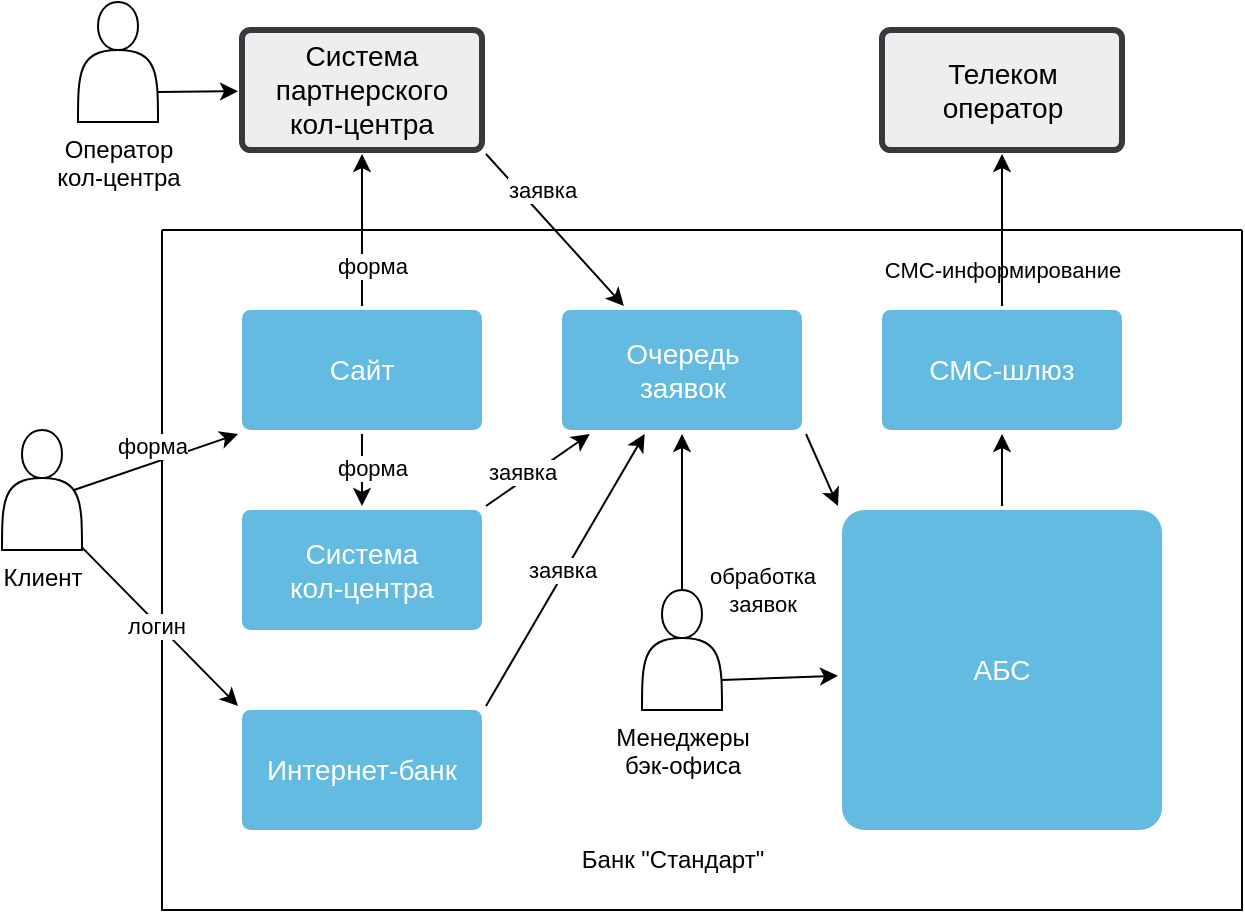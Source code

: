 <mxfile version="27.0.9">
  <diagram id="07fea595-8f29-1299-0266-81d95cde20df" name="Page-1">
    <mxGraphModel dx="1668" dy="107" grid="1" gridSize="10" guides="1" tooltips="1" connect="1" arrows="1" fold="1" page="1" pageScale="1" pageWidth="1169" pageHeight="827" background="#ffffff" math="0" shadow="0">
      <root>
        <mxCell id="0" />
        <mxCell id="1" parent="0" />
        <mxCell id="1JAatFyEM9pdas9NIaGY-383" value="" style="swimlane;startSize=0;swimlaneLine=1;resizable=1;fillStyle=auto;collapsible=0;" vertex="1" parent="1">
          <mxGeometry x="160" y="1120" width="540" height="340" as="geometry">
            <mxRectangle x="160" y="1120" width="50" height="40" as="alternateBounds" />
          </mxGeometry>
        </mxCell>
        <mxCell id="1JAatFyEM9pdas9NIaGY-397" style="rounded=0;orthogonalLoop=1;jettySize=auto;html=1;" edge="1" parent="1JAatFyEM9pdas9NIaGY-383" source="1JAatFyEM9pdas9NIaGY-387" target="1JAatFyEM9pdas9NIaGY-389">
          <mxGeometry relative="1" as="geometry" />
        </mxCell>
        <mxCell id="1JAatFyEM9pdas9NIaGY-387" value="Сайт" style="rounded=1;whiteSpace=wrap;html=1;shadow=0;labelBackgroundColor=none;strokeColor=none;strokeWidth=3;fillColor=#64bbe2;fontFamily=Helvetica;fontSize=14;fontColor=#FFFFFF;align=center;spacing=5;arcSize=7;perimeterSpacing=2;" vertex="1" parent="1JAatFyEM9pdas9NIaGY-383">
          <mxGeometry x="40" y="40" width="120" height="60" as="geometry" />
        </mxCell>
        <mxCell id="1JAatFyEM9pdas9NIaGY-399" style="rounded=0;orthogonalLoop=1;jettySize=auto;html=1;exitX=1;exitY=0;exitDx=0;exitDy=0;" edge="1" parent="1JAatFyEM9pdas9NIaGY-383" source="1JAatFyEM9pdas9NIaGY-389" target="1JAatFyEM9pdas9NIaGY-402">
          <mxGeometry relative="1" as="geometry" />
        </mxCell>
        <mxCell id="1JAatFyEM9pdas9NIaGY-389" value="Система&lt;div&gt;кол-центра&lt;/div&gt;" style="rounded=1;whiteSpace=wrap;html=1;shadow=0;labelBackgroundColor=none;strokeColor=none;strokeWidth=3;fillColor=#64bbe2;fontFamily=Helvetica;fontSize=14;fontColor=#FFFFFF;align=center;spacing=5;arcSize=7;perimeterSpacing=2;" vertex="1" parent="1JAatFyEM9pdas9NIaGY-383">
          <mxGeometry x="40" y="140" width="120" height="60" as="geometry" />
        </mxCell>
        <mxCell id="1JAatFyEM9pdas9NIaGY-405" style="rounded=0;orthogonalLoop=1;jettySize=auto;html=1;exitX=0.5;exitY=0;exitDx=0;exitDy=0;" edge="1" parent="1JAatFyEM9pdas9NIaGY-383" source="1JAatFyEM9pdas9NIaGY-390" target="1JAatFyEM9pdas9NIaGY-391">
          <mxGeometry relative="1" as="geometry" />
        </mxCell>
        <mxCell id="1JAatFyEM9pdas9NIaGY-390" value="АБС" style="rounded=1;whiteSpace=wrap;html=1;shadow=0;labelBackgroundColor=none;strokeColor=none;strokeWidth=3;fillColor=#64bbe2;fontFamily=Helvetica;fontSize=14;fontColor=#FFFFFF;align=center;spacing=5;arcSize=7;perimeterSpacing=2;" vertex="1" parent="1JAatFyEM9pdas9NIaGY-383">
          <mxGeometry x="340" y="140" width="160" height="160" as="geometry" />
        </mxCell>
        <mxCell id="1JAatFyEM9pdas9NIaGY-391" value="СМС-шлюз" style="rounded=1;whiteSpace=wrap;html=1;shadow=0;labelBackgroundColor=none;strokeColor=none;strokeWidth=3;fillColor=#64bbe2;fontFamily=Helvetica;fontSize=14;fontColor=#FFFFFF;align=center;spacing=5;arcSize=7;perimeterSpacing=2;" vertex="1" parent="1JAatFyEM9pdas9NIaGY-383">
          <mxGeometry x="360" y="40" width="120" height="60" as="geometry" />
        </mxCell>
        <mxCell id="1JAatFyEM9pdas9NIaGY-401" style="rounded=0;orthogonalLoop=1;jettySize=auto;html=1;exitX=1;exitY=0;exitDx=0;exitDy=0;" edge="1" parent="1JAatFyEM9pdas9NIaGY-383" source="1JAatFyEM9pdas9NIaGY-394" target="1JAatFyEM9pdas9NIaGY-402">
          <mxGeometry relative="1" as="geometry" />
        </mxCell>
        <mxCell id="1JAatFyEM9pdas9NIaGY-394" value="Интернет-банк" style="rounded=1;whiteSpace=wrap;html=1;shadow=0;labelBackgroundColor=none;strokeColor=none;strokeWidth=3;fillColor=#64bbe2;fontFamily=Helvetica;fontSize=14;fontColor=#FFFFFF;align=center;spacing=5;arcSize=7;perimeterSpacing=2;" vertex="1" parent="1JAatFyEM9pdas9NIaGY-383">
          <mxGeometry x="40" y="240" width="120" height="60" as="geometry" />
        </mxCell>
        <mxCell id="1JAatFyEM9pdas9NIaGY-437" style="rounded=0;orthogonalLoop=1;jettySize=auto;html=1;entryX=0;entryY=0;entryDx=0;entryDy=0;exitX=1;exitY=1;exitDx=0;exitDy=0;" edge="1" parent="1JAatFyEM9pdas9NIaGY-383" source="1JAatFyEM9pdas9NIaGY-402" target="1JAatFyEM9pdas9NIaGY-390">
          <mxGeometry relative="1" as="geometry" />
        </mxCell>
        <mxCell id="1JAatFyEM9pdas9NIaGY-402" value="Очередь&lt;div&gt;заявок&lt;/div&gt;" style="rounded=1;html=1;shadow=0;labelBackgroundColor=none;strokeColor=none;strokeWidth=3;fillColor=#64bbe2;fontFamily=Helvetica;fontSize=14;fontColor=#FFFFFF;align=center;spacing=5;arcSize=7;perimeterSpacing=2;" vertex="1" parent="1JAatFyEM9pdas9NIaGY-383">
          <mxGeometry x="200" y="40" width="120" height="60" as="geometry" />
        </mxCell>
        <mxCell id="1JAatFyEM9pdas9NIaGY-419" value="Банк &quot;Стандарт&quot;" style="text;html=1;align=center;verticalAlign=middle;resizable=0;points=[];autosize=1;strokeColor=none;fillColor=none;" vertex="1" parent="1JAatFyEM9pdas9NIaGY-383">
          <mxGeometry x="200" y="300" width="110" height="30" as="geometry" />
        </mxCell>
        <mxCell id="1JAatFyEM9pdas9NIaGY-424" value="заявка" style="edgeLabel;html=1;align=center;verticalAlign=middle;resizable=0;points=[];" vertex="1" connectable="0" parent="1JAatFyEM9pdas9NIaGY-383">
          <mxGeometry x="200" y="170" as="geometry" />
        </mxCell>
        <mxCell id="1JAatFyEM9pdas9NIaGY-425" value="заявка" style="edgeLabel;html=1;align=center;verticalAlign=middle;resizable=0;points=[];" vertex="1" connectable="0" parent="1JAatFyEM9pdas9NIaGY-383">
          <mxGeometry x="180" y="121" as="geometry" />
        </mxCell>
        <mxCell id="1JAatFyEM9pdas9NIaGY-428" value="форма" style="edgeLabel;html=1;align=center;verticalAlign=middle;resizable=0;points=[];" vertex="1" connectable="0" parent="1JAatFyEM9pdas9NIaGY-383">
          <mxGeometry x="110" y="120.5" as="geometry">
            <mxPoint x="-5" y="-2" as="offset" />
          </mxGeometry>
        </mxCell>
        <mxCell id="1JAatFyEM9pdas9NIaGY-434" style="rounded=0;orthogonalLoop=1;jettySize=auto;html=1;exitX=1;exitY=0.75;exitDx=0;exitDy=0;" edge="1" parent="1JAatFyEM9pdas9NIaGY-383" source="1JAatFyEM9pdas9NIaGY-432" target="1JAatFyEM9pdas9NIaGY-390">
          <mxGeometry relative="1" as="geometry" />
        </mxCell>
        <mxCell id="1JAatFyEM9pdas9NIaGY-436" style="edgeStyle=orthogonalEdgeStyle;rounded=0;orthogonalLoop=1;jettySize=auto;html=1;" edge="1" parent="1JAatFyEM9pdas9NIaGY-383" source="1JAatFyEM9pdas9NIaGY-432" target="1JAatFyEM9pdas9NIaGY-402">
          <mxGeometry relative="1" as="geometry" />
        </mxCell>
        <mxCell id="1JAatFyEM9pdas9NIaGY-432" value="Менеджеры&lt;div&gt;бэк-офиса&lt;/div&gt;" style="shape=actor;html=1;labelPosition=center;verticalLabelPosition=bottom;align=center;verticalAlign=top;spacingLeft=0;" vertex="1" parent="1JAatFyEM9pdas9NIaGY-383">
          <mxGeometry x="240" y="180" width="40" height="60" as="geometry" />
        </mxCell>
        <mxCell id="1JAatFyEM9pdas9NIaGY-435" value="обработка&lt;div&gt;заявок&lt;/div&gt;" style="edgeLabel;html=1;align=center;verticalAlign=middle;resizable=0;points=[];" vertex="1" connectable="0" parent="1JAatFyEM9pdas9NIaGY-383">
          <mxGeometry x="300" y="180" as="geometry" />
        </mxCell>
        <mxCell id="1JAatFyEM9pdas9NIaGY-420" value="СМС-информирование" style="edgeLabel;html=1;align=center;verticalAlign=middle;resizable=0;points=[];" vertex="1" connectable="0" parent="1JAatFyEM9pdas9NIaGY-383">
          <mxGeometry x="420" y="20" as="geometry" />
        </mxCell>
        <mxCell id="1JAatFyEM9pdas9NIaGY-395" style="rounded=0;orthogonalLoop=1;jettySize=auto;html=1;entryX=0;entryY=1;entryDx=0;entryDy=0;exitX=0.9;exitY=0.5;exitDx=0;exitDy=0;exitPerimeter=0;" edge="1" parent="1" source="1JAatFyEM9pdas9NIaGY-386" target="1JAatFyEM9pdas9NIaGY-387">
          <mxGeometry relative="1" as="geometry" />
        </mxCell>
        <mxCell id="1JAatFyEM9pdas9NIaGY-400" style="rounded=0;orthogonalLoop=1;jettySize=auto;html=1;entryX=0;entryY=0;entryDx=0;entryDy=0;exitX=1.006;exitY=0.982;exitDx=0;exitDy=0;exitPerimeter=0;" edge="1" parent="1" source="1JAatFyEM9pdas9NIaGY-386" target="1JAatFyEM9pdas9NIaGY-394">
          <mxGeometry relative="1" as="geometry" />
        </mxCell>
        <mxCell id="1JAatFyEM9pdas9NIaGY-386" value="Клиент" style="shape=actor;html=1;labelPosition=center;verticalLabelPosition=bottom;align=center;verticalAlign=top;" vertex="1" parent="1">
          <mxGeometry x="80" y="1220" width="40" height="60" as="geometry" />
        </mxCell>
        <mxCell id="1JAatFyEM9pdas9NIaGY-403" style="rounded=0;orthogonalLoop=1;jettySize=auto;html=1;exitX=1;exitY=1;exitDx=0;exitDy=0;" edge="1" parent="1" source="1JAatFyEM9pdas9NIaGY-388" target="1JAatFyEM9pdas9NIaGY-402">
          <mxGeometry relative="1" as="geometry" />
        </mxCell>
        <mxCell id="1JAatFyEM9pdas9NIaGY-388" value="Система&lt;div&gt;партнерского&lt;/div&gt;&lt;div&gt;кол-центра&lt;/div&gt;" style="rounded=1;whiteSpace=wrap;html=1;shadow=0;labelBackgroundColor=none;strokeColor=#36393d;strokeWidth=3;fillColor=#eeeeee;fontFamily=Helvetica;fontSize=14;align=center;spacing=5;arcSize=7;perimeterSpacing=2;" vertex="1" parent="1">
          <mxGeometry x="200" y="1020" width="120" height="60" as="geometry" />
        </mxCell>
        <mxCell id="1JAatFyEM9pdas9NIaGY-392" value="Телеком&lt;div&gt;оператор&lt;/div&gt;" style="rounded=1;html=1;shadow=0;labelBackgroundColor=none;strokeColor=#36393d;strokeWidth=3;fillColor=#eeeeee;fontFamily=Helvetica;fontSize=14;align=center;spacing=5;arcSize=7;perimeterSpacing=2;" vertex="1" parent="1">
          <mxGeometry x="520" y="1020" width="120" height="60" as="geometry" />
        </mxCell>
        <mxCell id="1JAatFyEM9pdas9NIaGY-396" style="rounded=0;orthogonalLoop=1;jettySize=auto;html=1;" edge="1" parent="1" source="1JAatFyEM9pdas9NIaGY-387" target="1JAatFyEM9pdas9NIaGY-388">
          <mxGeometry relative="1" as="geometry" />
        </mxCell>
        <mxCell id="1JAatFyEM9pdas9NIaGY-406" style="rounded=0;orthogonalLoop=1;jettySize=auto;html=1;" edge="1" parent="1" source="1JAatFyEM9pdas9NIaGY-391" target="1JAatFyEM9pdas9NIaGY-392">
          <mxGeometry relative="1" as="geometry" />
        </mxCell>
        <mxCell id="1JAatFyEM9pdas9NIaGY-421" value="форма" style="edgeLabel;html=1;align=center;verticalAlign=middle;resizable=0;points=[];" vertex="1" connectable="0" parent="1">
          <mxGeometry x="160" y="1230" as="geometry">
            <mxPoint x="-5" y="-2" as="offset" />
          </mxGeometry>
        </mxCell>
        <mxCell id="1JAatFyEM9pdas9NIaGY-422" value="логин" style="edgeLabel;html=1;align=center;verticalAlign=middle;resizable=0;points=[];" vertex="1" connectable="0" parent="1">
          <mxGeometry x="150" y="1320" as="geometry">
            <mxPoint x="7" y="-2" as="offset" />
          </mxGeometry>
        </mxCell>
        <mxCell id="1JAatFyEM9pdas9NIaGY-423" value="заявка" style="edgeLabel;html=1;align=center;verticalAlign=middle;resizable=0;points=[];" vertex="1" connectable="0" parent="1">
          <mxGeometry x="350" y="1100" as="geometry" />
        </mxCell>
        <mxCell id="1JAatFyEM9pdas9NIaGY-427" value="форма" style="edgeLabel;html=1;align=center;verticalAlign=middle;resizable=0;points=[];" vertex="1" connectable="0" parent="1">
          <mxGeometry x="270" y="1140" as="geometry">
            <mxPoint x="-5" y="-2" as="offset" />
          </mxGeometry>
        </mxCell>
        <mxCell id="1JAatFyEM9pdas9NIaGY-431" style="rounded=0;orthogonalLoop=1;jettySize=auto;html=1;exitX=1;exitY=0.75;exitDx=0;exitDy=0;" edge="1" parent="1" source="1JAatFyEM9pdas9NIaGY-429" target="1JAatFyEM9pdas9NIaGY-388">
          <mxGeometry relative="1" as="geometry" />
        </mxCell>
        <mxCell id="1JAatFyEM9pdas9NIaGY-429" value="Оператор&lt;div&gt;кол-центра&lt;/div&gt;" style="shape=actor;html=1;labelPosition=center;verticalLabelPosition=bottom;align=center;verticalAlign=top;" vertex="1" parent="1">
          <mxGeometry x="118" y="1006" width="40" height="60" as="geometry" />
        </mxCell>
      </root>
    </mxGraphModel>
  </diagram>
</mxfile>
